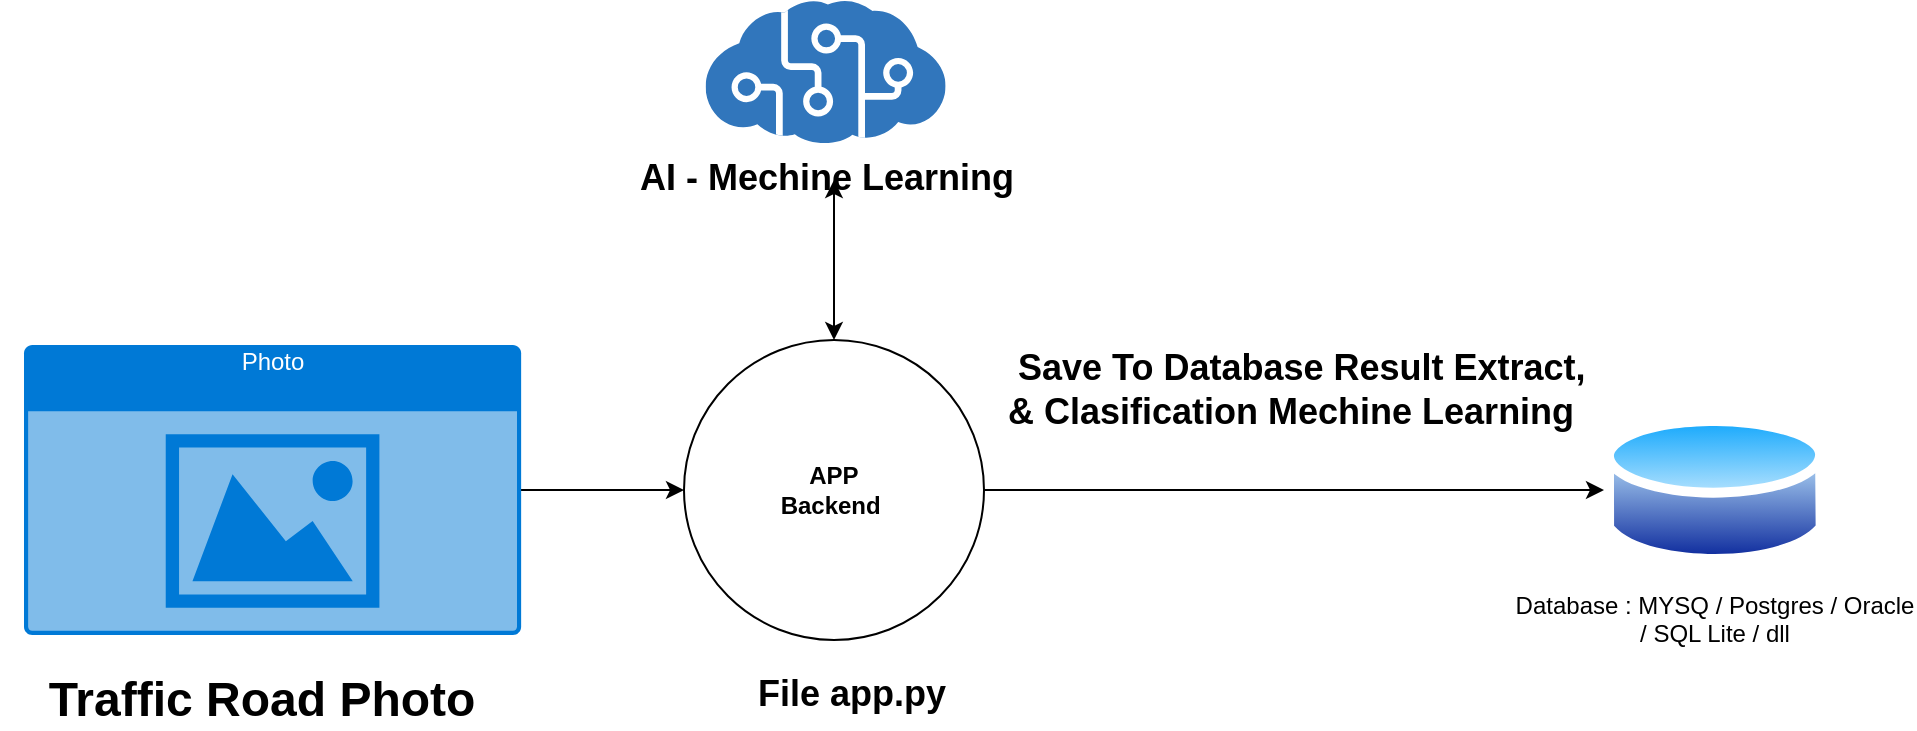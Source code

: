<mxfile version="13.9.9" type="device"><diagram id="MPOJHuXkhUEyFL-CrtOR" name="Architecture"><mxGraphModel dx="344" dy="2078" grid="1" gridSize="10" guides="1" tooltips="1" connect="1" arrows="1" fold="1" page="1" pageScale="1" pageWidth="850" pageHeight="1100" math="0" shadow="0"><root><mxCell id="jSEY8RpCkoVRMXqWIVlT-0"/><mxCell id="jSEY8RpCkoVRMXqWIVlT-1" parent="jSEY8RpCkoVRMXqWIVlT-0"/><mxCell id="OySe8t9l0olUsG4A79xd-1" value="&lt;span style=&quot;font-size: 18px&quot;&gt;&lt;b&gt;AI - Mechine Learning&lt;br&gt;&lt;/b&gt;&lt;/span&gt;" style="aspect=fixed;html=1;points=[];align=center;image;fontSize=12;image=img/lib/mscae/Cognitive_Services.svg;" parent="jSEY8RpCkoVRMXqWIVlT-1" vertex="1"><mxGeometry x="2100.8" y="-710" width="120.01" height="72" as="geometry"/></mxCell><mxCell id="gT7veiyidKnruzF5IvK0-2" value="&lt;b&gt;APP &lt;br&gt;Backend&amp;nbsp;&lt;/b&gt;" style="ellipse;whiteSpace=wrap;html=1;aspect=fixed;" parent="jSEY8RpCkoVRMXqWIVlT-1" vertex="1"><mxGeometry x="2090" y="-540" width="150" height="150" as="geometry"/></mxCell><mxCell id="gT7veiyidKnruzF5IvK0-12" value="" style="endArrow=classic;startArrow=classic;html=1;entryX=0;entryY=0.5;entryDx=0;entryDy=0;exitX=1;exitY=0.5;exitDx=0;exitDy=0;" parent="jSEY8RpCkoVRMXqWIVlT-1" target="gT7veiyidKnruzF5IvK0-2" edge="1"><mxGeometry width="50" height="50" relative="1" as="geometry"><mxPoint x="1910" y="-465" as="sourcePoint"/><mxPoint x="1990" y="-350" as="targetPoint"/></mxGeometry></mxCell><mxCell id="TECbWeDemVex70TbZeac-5" value="Database : MYSQ / Postgres / Oracle &lt;br&gt;/ SQL Lite / dll" style="aspect=fixed;perimeter=ellipsePerimeter;html=1;align=center;shadow=0;dashed=0;spacingTop=3;image;image=img/lib/active_directory/database.svg;" parent="jSEY8RpCkoVRMXqWIVlT-1" vertex="1"><mxGeometry x="2550" y="-506" width="110.81" height="82" as="geometry"/></mxCell><mxCell id="GmN2m6i5w_JGP9a6BjrY-0" value="Photo" style="html=1;strokeColor=none;fillColor=#0079D6;labelPosition=center;verticalLabelPosition=middle;verticalAlign=top;align=center;fontSize=12;outlineConnect=0;spacingTop=-6;fontColor=#FFFFFF;shape=mxgraph.sitemap.photo;" vertex="1" parent="jSEY8RpCkoVRMXqWIVlT-1"><mxGeometry x="1760" y="-537.5" width="248.57" height="145" as="geometry"/></mxCell><mxCell id="GmN2m6i5w_JGP9a6BjrY-1" value="&lt;font style=&quot;font-size: 24px&quot;&gt;Traffic Road Photo&lt;/font&gt;" style="text;html=1;strokeColor=none;fillColor=none;align=center;verticalAlign=middle;whiteSpace=wrap;rounded=0;fontStyle=1" vertex="1" parent="jSEY8RpCkoVRMXqWIVlT-1"><mxGeometry x="1748.57" y="-370" width="260" height="20" as="geometry"/></mxCell><mxCell id="GmN2m6i5w_JGP9a6BjrY-4" value="&lt;div style=&quot;text-align: center&quot;&gt;&lt;font face=&quot;helvetica&quot;&gt;&lt;span style=&quot;font-size: 18px ; background-color: rgb(255 , 255 , 255)&quot;&gt;&lt;b&gt;File app.py&lt;/b&gt;&lt;/span&gt;&lt;/font&gt;&lt;/div&gt;" style="text;whiteSpace=wrap;html=1;" vertex="1" parent="jSEY8RpCkoVRMXqWIVlT-1"><mxGeometry x="2125" y="-380" width="115" height="30" as="geometry"/></mxCell><mxCell id="GmN2m6i5w_JGP9a6BjrY-5" value="" style="endArrow=classic;html=1;entryX=0;entryY=0.5;entryDx=0;entryDy=0;exitX=1;exitY=0.5;exitDx=0;exitDy=0;" edge="1" parent="jSEY8RpCkoVRMXqWIVlT-1" source="gT7veiyidKnruzF5IvK0-2" target="TECbWeDemVex70TbZeac-5"><mxGeometry width="50" height="50" relative="1" as="geometry"><mxPoint x="2200" y="-580" as="sourcePoint"/><mxPoint x="2250" y="-630" as="targetPoint"/></mxGeometry></mxCell><mxCell id="GmN2m6i5w_JGP9a6BjrY-6" value="&lt;font style=&quot;font-size: 18px&quot;&gt;&amp;nbsp;Save To Database Result Extract, &lt;br&gt;&amp;amp; Clasification Mechine Learning&amp;nbsp;&lt;/font&gt;" style="text;html=1;strokeColor=none;fillColor=none;align=left;verticalAlign=middle;whiteSpace=wrap;rounded=0;fontStyle=1" vertex="1" parent="jSEY8RpCkoVRMXqWIVlT-1"><mxGeometry x="2250" y="-560" width="320.19" height="90" as="geometry"/></mxCell><mxCell id="GmN2m6i5w_JGP9a6BjrY-7" value="" style="endArrow=classic;startArrow=classic;html=1;exitX=0.5;exitY=0;exitDx=0;exitDy=0;" edge="1" parent="jSEY8RpCkoVRMXqWIVlT-1" source="gT7veiyidKnruzF5IvK0-2"><mxGeometry width="50" height="50" relative="1" as="geometry"><mxPoint x="2260" y="-560" as="sourcePoint"/><mxPoint x="2165" y="-620" as="targetPoint"/></mxGeometry></mxCell></root></mxGraphModel></diagram></mxfile>